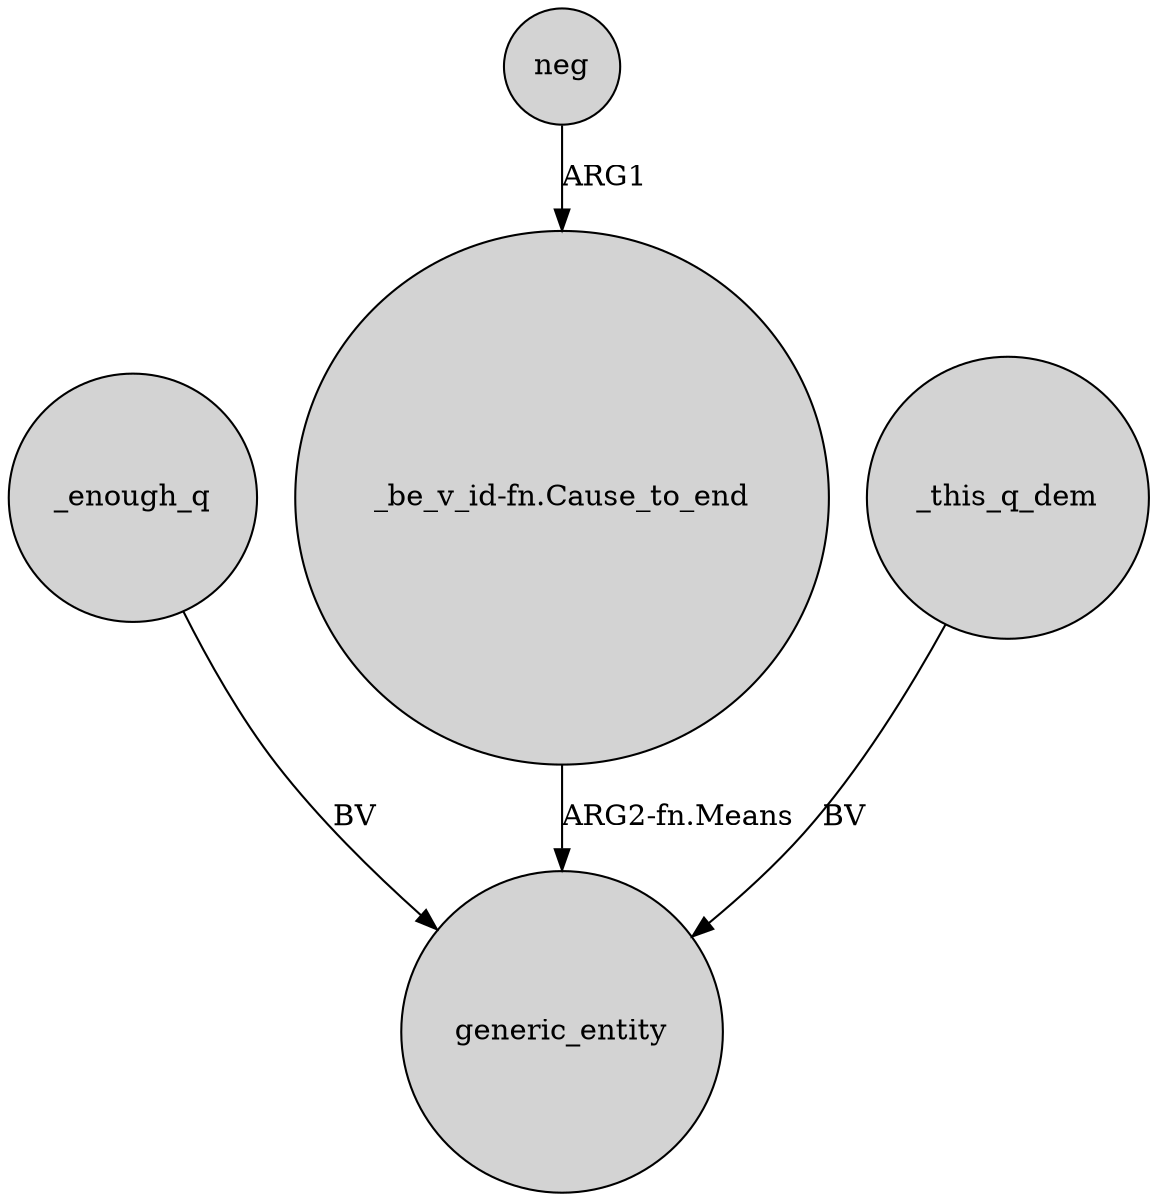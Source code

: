 digraph {
	node [shape=circle style=filled]
	_enough_q -> generic_entity [label=BV]
	neg -> "_be_v_id-fn.Cause_to_end" [label=ARG1]
	_this_q_dem -> generic_entity [label=BV]
	"_be_v_id-fn.Cause_to_end" -> generic_entity [label="ARG2-fn.Means"]
}
